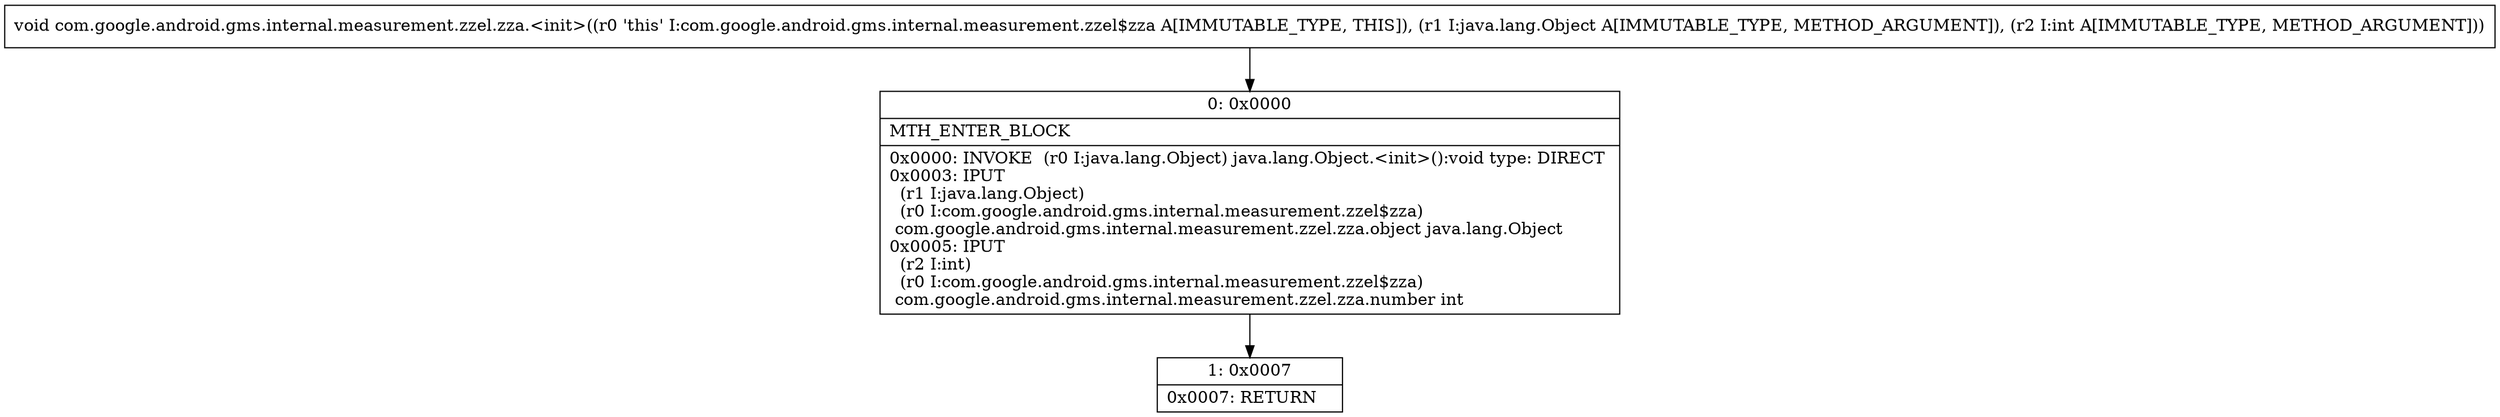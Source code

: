 digraph "CFG forcom.google.android.gms.internal.measurement.zzel.zza.\<init\>(Ljava\/lang\/Object;I)V" {
Node_0 [shape=record,label="{0\:\ 0x0000|MTH_ENTER_BLOCK\l|0x0000: INVOKE  (r0 I:java.lang.Object) java.lang.Object.\<init\>():void type: DIRECT \l0x0003: IPUT  \l  (r1 I:java.lang.Object)\l  (r0 I:com.google.android.gms.internal.measurement.zzel$zza)\l com.google.android.gms.internal.measurement.zzel.zza.object java.lang.Object \l0x0005: IPUT  \l  (r2 I:int)\l  (r0 I:com.google.android.gms.internal.measurement.zzel$zza)\l com.google.android.gms.internal.measurement.zzel.zza.number int \l}"];
Node_1 [shape=record,label="{1\:\ 0x0007|0x0007: RETURN   \l}"];
MethodNode[shape=record,label="{void com.google.android.gms.internal.measurement.zzel.zza.\<init\>((r0 'this' I:com.google.android.gms.internal.measurement.zzel$zza A[IMMUTABLE_TYPE, THIS]), (r1 I:java.lang.Object A[IMMUTABLE_TYPE, METHOD_ARGUMENT]), (r2 I:int A[IMMUTABLE_TYPE, METHOD_ARGUMENT])) }"];
MethodNode -> Node_0;
Node_0 -> Node_1;
}

